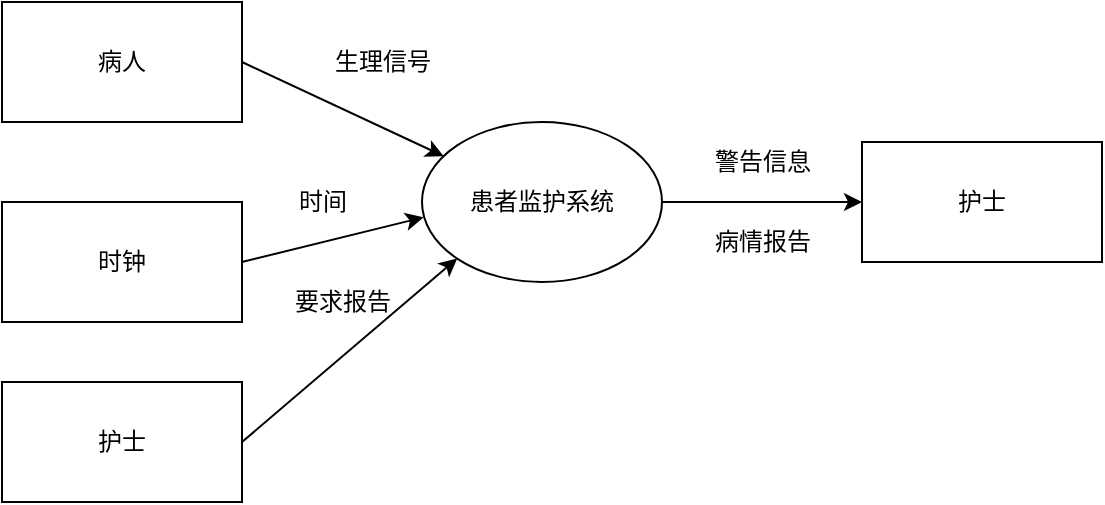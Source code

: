 <mxfile version="16.0.3" type="github">
  <diagram id="GI_KuIWRNBVzg0BZ3mz7" name="Page-1">
    <mxGraphModel dx="768" dy="466" grid="1" gridSize="10" guides="1" tooltips="1" connect="1" arrows="1" fold="1" page="1" pageScale="1" pageWidth="827" pageHeight="1169" math="0" shadow="0">
      <root>
        <mxCell id="0" />
        <mxCell id="1" parent="0" />
        <mxCell id="4vv1ovevfYpmgYRERDvI-1" value="病人" style="rounded=0;whiteSpace=wrap;html=1;" vertex="1" parent="1">
          <mxGeometry x="60" y="90" width="120" height="60" as="geometry" />
        </mxCell>
        <mxCell id="4vv1ovevfYpmgYRERDvI-2" value="患者监护系统" style="ellipse;whiteSpace=wrap;html=1;" vertex="1" parent="1">
          <mxGeometry x="270" y="150" width="120" height="80" as="geometry" />
        </mxCell>
        <mxCell id="4vv1ovevfYpmgYRERDvI-3" value="" style="endArrow=classic;html=1;rounded=0;exitX=1;exitY=0.5;exitDx=0;exitDy=0;" edge="1" parent="1" source="4vv1ovevfYpmgYRERDvI-1" target="4vv1ovevfYpmgYRERDvI-2">
          <mxGeometry width="50" height="50" relative="1" as="geometry">
            <mxPoint x="190" y="130" as="sourcePoint" />
            <mxPoint x="240" y="100" as="targetPoint" />
          </mxGeometry>
        </mxCell>
        <mxCell id="4vv1ovevfYpmgYRERDvI-4" value="生理信号" style="text;html=1;align=center;verticalAlign=middle;resizable=0;points=[];autosize=1;strokeColor=none;fillColor=none;" vertex="1" parent="1">
          <mxGeometry x="220" y="110" width="60" height="20" as="geometry" />
        </mxCell>
        <mxCell id="4vv1ovevfYpmgYRERDvI-5" value="时钟" style="rounded=0;whiteSpace=wrap;html=1;labelBackgroundColor=#ffffff;" vertex="1" parent="1">
          <mxGeometry x="60" y="190" width="120" height="60" as="geometry" />
        </mxCell>
        <mxCell id="4vv1ovevfYpmgYRERDvI-6" value="" style="endArrow=classic;html=1;rounded=0;exitX=1;exitY=0.5;exitDx=0;exitDy=0;entryX=0.006;entryY=0.596;entryDx=0;entryDy=0;entryPerimeter=0;" edge="1" parent="1" source="4vv1ovevfYpmgYRERDvI-5" target="4vv1ovevfYpmgYRERDvI-2">
          <mxGeometry width="50" height="50" relative="1" as="geometry">
            <mxPoint x="200" y="250" as="sourcePoint" />
            <mxPoint x="250" y="200" as="targetPoint" />
          </mxGeometry>
        </mxCell>
        <mxCell id="4vv1ovevfYpmgYRERDvI-8" value="时间" style="text;html=1;align=center;verticalAlign=middle;resizable=0;points=[];autosize=1;strokeColor=none;fillColor=none;" vertex="1" parent="1">
          <mxGeometry x="200" y="180" width="40" height="20" as="geometry" />
        </mxCell>
        <mxCell id="4vv1ovevfYpmgYRERDvI-9" value="护士" style="rounded=0;whiteSpace=wrap;html=1;labelBackgroundColor=#ffffff;" vertex="1" parent="1">
          <mxGeometry x="60" y="280" width="120" height="60" as="geometry" />
        </mxCell>
        <mxCell id="4vv1ovevfYpmgYRERDvI-10" value="" style="endArrow=classic;html=1;rounded=0;exitX=1;exitY=0.5;exitDx=0;exitDy=0;entryX=0;entryY=1;entryDx=0;entryDy=0;" edge="1" parent="1" source="4vv1ovevfYpmgYRERDvI-9" target="4vv1ovevfYpmgYRERDvI-2">
          <mxGeometry width="50" height="50" relative="1" as="geometry">
            <mxPoint x="200" y="320" as="sourcePoint" />
            <mxPoint x="250" y="270" as="targetPoint" />
          </mxGeometry>
        </mxCell>
        <mxCell id="4vv1ovevfYpmgYRERDvI-11" value="要求报告" style="text;html=1;align=center;verticalAlign=middle;resizable=0;points=[];autosize=1;strokeColor=none;fillColor=none;" vertex="1" parent="1">
          <mxGeometry x="200" y="230" width="60" height="20" as="geometry" />
        </mxCell>
        <mxCell id="4vv1ovevfYpmgYRERDvI-12" value="" style="endArrow=classic;html=1;rounded=0;exitX=1;exitY=0.5;exitDx=0;exitDy=0;" edge="1" parent="1" source="4vv1ovevfYpmgYRERDvI-2">
          <mxGeometry width="50" height="50" relative="1" as="geometry">
            <mxPoint x="400" y="230" as="sourcePoint" />
            <mxPoint x="490" y="190" as="targetPoint" />
          </mxGeometry>
        </mxCell>
        <mxCell id="4vv1ovevfYpmgYRERDvI-13" value="护士" style="rounded=0;whiteSpace=wrap;html=1;labelBackgroundColor=#ffffff;" vertex="1" parent="1">
          <mxGeometry x="490" y="160" width="120" height="60" as="geometry" />
        </mxCell>
        <mxCell id="4vv1ovevfYpmgYRERDvI-14" value="警告信息" style="text;html=1;align=center;verticalAlign=middle;resizable=0;points=[];autosize=1;strokeColor=none;fillColor=none;" vertex="1" parent="1">
          <mxGeometry x="410" y="160" width="60" height="20" as="geometry" />
        </mxCell>
        <mxCell id="4vv1ovevfYpmgYRERDvI-15" value="病情报告" style="text;html=1;align=center;verticalAlign=middle;resizable=0;points=[];autosize=1;strokeColor=none;fillColor=none;" vertex="1" parent="1">
          <mxGeometry x="410" y="200" width="60" height="20" as="geometry" />
        </mxCell>
      </root>
    </mxGraphModel>
  </diagram>
</mxfile>
